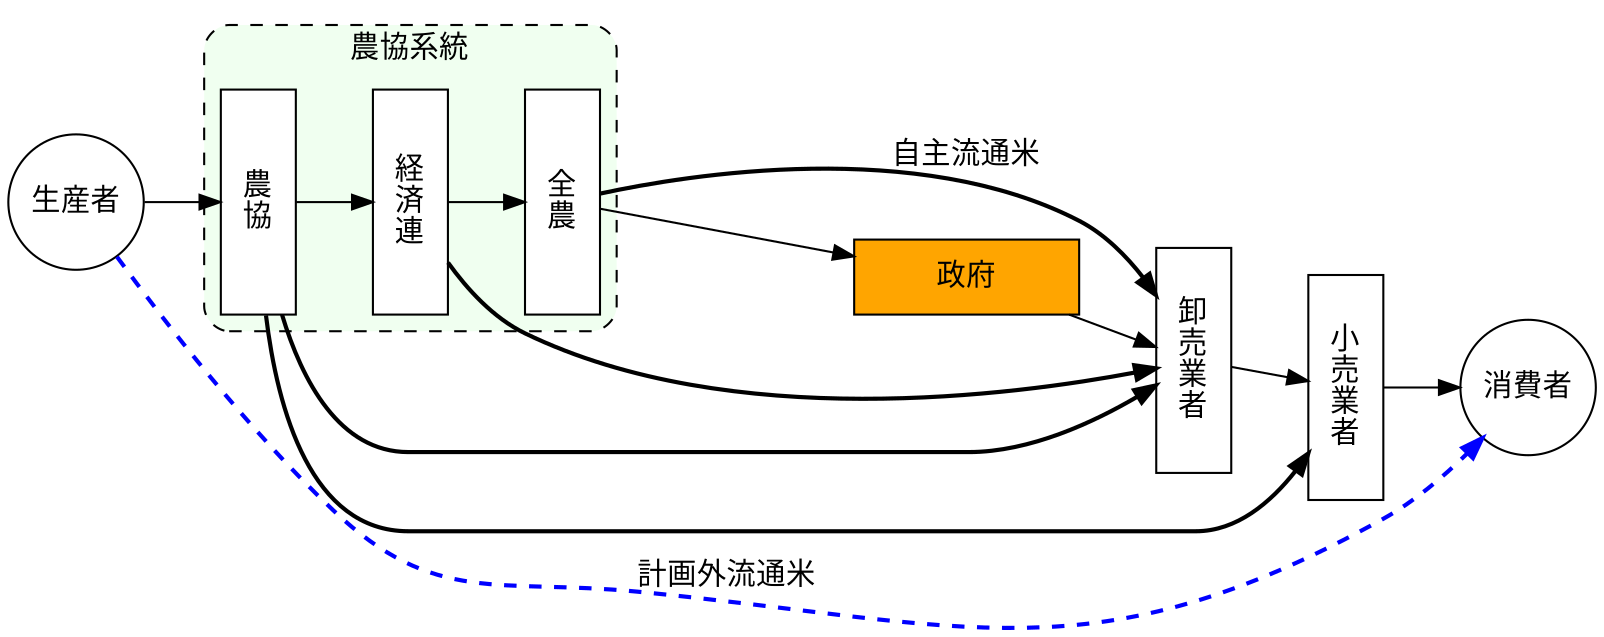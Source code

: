 digraph market_vegetables {
  graph [rankdir = LR]

  node [shape = box,
        fontname = Helvetica,
        style = filled,
        fillcolor = white, 
        width = 0.5,
        height = 1.5,
        fixedsize = true]
  "農\n協"; "経\n済\n連"; "全\n農"; "卸\n売\n業\n者"; "小\n売\n業\n者"
  政府 [width = 1.5,
       height = 0.5,
       fillcolor = orange]
  node [shape = circle,
        width = 0.9,
        height = 0.9,
        fixedsize = false]
  生産者; 消費者

  edge [fontname = Helvetica]
  生産者->"農\n協";
  "農\n協"->"経\n済\n連";
  "経\n済\n連"->"全\n農";
  "全\n農"->政府;
  政府->"卸\n売\n業\n者";
  "卸\n売\n業\n者"->"小\n売\n業\n者";
  "小\n売\n業\n者"->消費者;

  edge [constraint = true, penwidth = 2]
  "全\n農"->"卸\n売\n業\n者" [label = "自主流通米"];
  "経\n済\n連"->"卸\n売\n業\n者";
  "農\n協"->"卸\n売\n業\n者";
  "農\n協"->"小\n売\n業\n者";

  生産者->消費者 [label = "計画外流通米", style = dashed, color = blue, penwidth = 2, constraint = false];

  subgraph cluster0 {
    label = "農協系統"
    fontname = Helvetica
    bgcolor = honeydew
    style = "dashed,rounded"
    {"農\n協"; "経\n済\n連"; "全\n農"}
  }
}